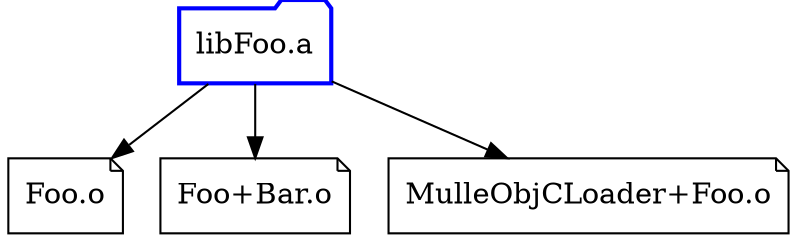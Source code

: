 digraph optimizer {

   node [ shape="note"]

   "libFoo.a" -> "Foo.o"
   "libFoo.a" -> "Foo+Bar.o"
   "libFoo.a" -> "MulleObjCLoader+Foo.o"

   "libFoo.a"     [ penwidth=2, shape="folder", color="blue"]
}
